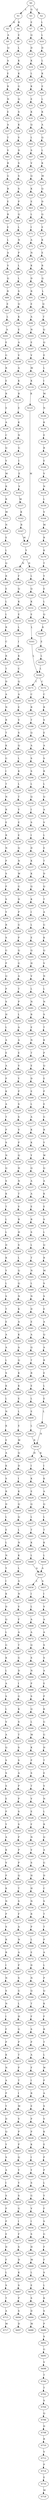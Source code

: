 strict digraph  {
	S0 -> S1 [ label = L ];
	S0 -> S2 [ label = E ];
	S0 -> S3 [ label = Q ];
	S1 -> S4 [ label = R ];
	S1 -> S5 [ label = K ];
	S2 -> S6 [ label = L ];
	S3 -> S7 [ label = E ];
	S4 -> S8 [ label = E ];
	S5 -> S9 [ label = A ];
	S6 -> S10 [ label = L ];
	S7 -> S11 [ label = Q ];
	S8 -> S12 [ label = L ];
	S9 -> S13 [ label = Q ];
	S10 -> S14 [ label = D ];
	S11 -> S15 [ label = D ];
	S12 -> S16 [ label = K ];
	S13 -> S17 [ label = A ];
	S14 -> S18 [ label = L ];
	S15 -> S19 [ label = K ];
	S16 -> S20 [ label = K ];
	S17 -> S21 [ label = E ];
	S18 -> S22 [ label = K ];
	S19 -> S23 [ label = L ];
	S20 -> S24 [ label = G ];
	S21 -> S25 [ label = R ];
	S22 -> S26 [ label = E ];
	S23 -> S27 [ label = K ];
	S24 -> S28 [ label = Q ];
	S25 -> S29 [ label = N ];
	S26 -> S30 [ label = L ];
	S27 -> S31 [ label = E ];
	S28 -> S32 [ label = S ];
	S29 -> S33 [ label = E ];
	S30 -> S34 [ label = K ];
	S31 -> S35 [ label = K ];
	S32 -> S36 [ label = K ];
	S33 -> S37 [ label = A ];
	S34 -> S38 [ label = A ];
	S35 -> S39 [ label = Q ];
	S36 -> S40 [ label = V ];
	S37 -> S41 [ label = T ];
	S38 -> S42 [ label = Q ];
	S39 -> S43 [ label = L ];
	S40 -> S44 [ label = D ];
	S41 -> S45 [ label = V ];
	S42 -> S46 [ label = L ];
	S43 -> S47 [ label = S ];
	S44 -> S48 [ label = S ];
	S45 -> S49 [ label = R ];
	S46 -> S50 [ label = K ];
	S47 -> S51 [ label = V ];
	S48 -> S52 [ label = S ];
	S49 -> S53 [ label = G ];
	S50 -> S54 [ label = M ];
	S51 -> S55 [ label = Q ];
	S52 -> S56 [ label = S ];
	S53 -> S57 [ label = R ];
	S54 -> S58 [ label = Q ];
	S55 -> S59 [ label = K ];
	S56 -> S60 [ label = P ];
	S57 -> S61 [ label = E ];
	S58 -> S62 [ label = D ];
	S59 -> S63 [ label = E ];
	S60 -> S64 [ label = Q ];
	S61 -> S65 [ label = R ];
	S62 -> S66 [ label = Q ];
	S63 -> S67 [ label = L ];
	S64 -> S68 [ label = L ];
	S65 -> S69 [ label = E ];
	S66 -> S70 [ label = E ];
	S67 -> S71 [ label = I ];
	S68 -> S72 [ label = N ];
	S69 -> S73 [ label = L ];
	S70 -> S74 [ label = K ];
	S71 -> S75 [ label = A ];
	S72 -> S76 [ label = P ];
	S73 -> S77 [ label = A ];
	S74 -> S78 [ label = E ];
	S75 -> S79 [ label = N ];
	S76 -> S80 [ label = L ];
	S77 -> S81 [ label = V ];
	S78 -> S82 [ label = R ];
	S79 -> S83 [ label = K ];
	S80 -> S84 [ label = L ];
	S81 -> S85 [ label = Q ];
	S82 -> S86 [ label = Q ];
	S83 -> S87 [ label = D ];
	S84 -> S88 [ label = S ];
	S85 -> S89 [ label = R ];
	S86 -> S90 [ label = L ];
	S87 -> S91 [ label = R ];
	S88 -> S92 [ label = Q ];
	S89 -> S93 [ label = E ];
	S90 -> S94 [ label = Q ];
	S91 -> S95 [ label = E ];
	S92 -> S96 [ label = K ];
	S93 -> S97 [ label = L ];
	S94 -> S98 [ label = T ];
	S95 -> S99 [ label = A ];
	S96 -> S100 [ label = E ];
	S97 -> S101 [ label = A ];
	S98 -> S102 [ label = Q ];
	S99 -> S103 [ label = N ];
	S100 -> S104 [ label = A ];
	S101 -> S105 [ label = E ];
	S102 -> S106 [ label = Q ];
	S103 -> S107 [ label = E ];
	S104 -> S108 [ label = V ];
	S105 -> S109 [ label = G ];
	S106 -> S110 [ label = E ];
	S107 -> S111 [ label = V ];
	S108 -> S112 [ label = A ];
	S109 -> S113 [ label = R ];
	S110 -> S114 [ label = L ];
	S111 -> S115 [ label = M ];
	S112 -> S116 [ label = K ];
	S113 -> S117 [ label = E ];
	S114 -> S118 [ label = I ];
	S115 -> S119 [ label = K ];
	S116 -> S120 [ label = R ];
	S117 -> S121 [ label = R ];
	S118 -> S122 [ label = M ];
	S119 -> S123 [ label = R ];
	S120 -> S124 [ label = E ];
	S121 -> S125 [ label = E ];
	S122 -> S126 [ label = N ];
	S123 -> S127 [ label = M ];
	S124 -> S128 [ label = K ];
	S125 -> S129 [ label = A ];
	S126 -> S130 [ label = K ];
	S127 -> S131 [ label = Y ];
	S128 -> S132 [ label = N ];
	S129 -> S133 [ label = C ];
	S130 -> S134 [ label = E ];
	S131 -> S135 [ label = N ];
	S131 -> S136 [ label = D ];
	S132 -> S137 [ label = G ];
	S133 -> S138 [ label = Q ];
	S134 -> S139 [ label = R ];
	S135 -> S140 [ label = F ];
	S136 -> S141 [ label = L ];
	S137 -> S142 [ label = I ];
	S138 -> S143 [ label = V ];
	S139 -> S144 [ label = E ];
	S140 -> S145 [ label = Q ];
	S141 -> S146 [ label = Q ];
	S142 -> S147 [ label = E ];
	S143 -> S148 [ label = M ];
	S144 -> S149 [ label = V ];
	S145 -> S150 [ label = K ];
	S146 -> S151 [ label = K ];
	S147 -> S152 [ label = V ];
	S148 -> S153 [ label = R ];
	S149 -> S154 [ label = N ];
	S150 -> S155 [ label = E ];
	S151 -> S156 [ label = E ];
	S152 -> S157 [ label = M ];
	S153 -> S158 [ label = R ];
	S154 -> S159 [ label = L ];
	S155 -> S160 [ label = L ];
	S156 -> S161 [ label = L ];
	S157 -> S162 [ label = K ];
	S158 -> S163 [ label = M ];
	S159 -> S164 [ label = V ];
	S160 -> S165 [ label = I ];
	S161 -> S166 [ label = L ];
	S162 -> S167 [ label = R ];
	S163 -> S168 [ label = N ];
	S164 -> S169 [ label = M ];
	S165 -> S170 [ label = K ];
	S166 -> S171 [ label = T ];
	S166 -> S172 [ label = C ];
	S167 -> S127 [ label = M ];
	S168 -> S173 [ label = E ];
	S169 -> S174 [ label = R ];
	S170 -> S175 [ label = C ];
	S171 -> S176 [ label = C ];
	S172 -> S177 [ label = C ];
	S173 -> S178 [ label = L ];
	S174 -> S179 [ label = K ];
	S175 -> S180 [ label = Q ];
	S176 -> S181 [ label = R ];
	S177 -> S182 [ label = R ];
	S178 -> S183 [ label = Q ];
	S179 -> S184 [ label = T ];
	S180 -> S185 [ label = A ];
	S181 -> S186 [ label = T ];
	S182 -> S187 [ label = S ];
	S183 -> S188 [ label = R ];
	S184 -> S189 [ label = Y ];
	S185 -> S190 [ label = E ];
	S186 -> S191 [ label = Q ];
	S187 -> S192 [ label = E ];
	S188 -> S193 [ label = E ];
	S189 -> S194 [ label = E ];
	S190 -> S195 [ label = V ];
	S191 -> S196 [ label = A ];
	S192 -> S197 [ label = A ];
	S193 -> S198 [ label = L ];
	S194 -> S199 [ label = L ];
	S195 -> S200 [ label = S ];
	S196 -> S201 [ label = S ];
	S197 -> S202 [ label = S ];
	S198 -> S203 [ label = L ];
	S199 -> S204 [ label = Q ];
	S200 -> S205 [ label = Q ];
	S201 -> S206 [ label = S ];
	S202 -> S207 [ label = R ];
	S203 -> S208 [ label = R ];
	S204 -> S209 [ label = K ];
	S205 -> S210 [ label = L ];
	S206 -> S211 [ label = L ];
	S207 -> S212 [ label = L ];
	S208 -> S213 [ label = C ];
	S209 -> S214 [ label = E ];
	S210 -> S215 [ label = K ];
	S211 -> S216 [ label = Q ];
	S212 -> S217 [ label = Q ];
	S213 -> S218 [ label = R ];
	S214 -> S219 [ label = L ];
	S215 -> S220 [ label = L ];
	S216 -> S221 [ label = I ];
	S217 -> S222 [ label = A ];
	S218 -> S223 [ label = T ];
	S219 -> S166 [ label = L ];
	S220 -> S224 [ label = T ];
	S221 -> S225 [ label = S ];
	S222 -> S226 [ label = V ];
	S223 -> S227 [ label = D ];
	S224 -> S228 [ label = Y ];
	S225 -> S229 [ label = I ];
	S226 -> S230 [ label = L ];
	S227 -> S231 [ label = A ];
	S228 -> S232 [ label = E ];
	S229 -> S233 [ label = D ];
	S230 -> S234 [ label = E ];
	S231 -> S235 [ label = N ];
	S232 -> S236 [ label = E ];
	S233 -> S237 [ label = K ];
	S234 -> S238 [ label = T ];
	S235 -> S239 [ label = R ];
	S236 -> S240 [ label = Q ];
	S237 -> S241 [ label = K ];
	S238 -> S242 [ label = D ];
	S239 -> S243 [ label = T ];
	S240 -> S244 [ label = N ];
	S241 -> S245 [ label = Q ];
	S242 -> S246 [ label = Q ];
	S243 -> S247 [ label = K ];
	S244 -> S248 [ label = W ];
	S245 -> S249 [ label = K ];
	S246 -> S250 [ label = T ];
	S247 -> S251 [ label = G ];
	S248 -> S252 [ label = G ];
	S249 -> S253 [ label = I ];
	S250 -> S254 [ label = A ];
	S251 -> S255 [ label = I ];
	S252 -> S256 [ label = D ];
	S253 -> S257 [ label = L ];
	S254 -> S258 [ label = G ];
	S255 -> S259 [ label = T ];
	S256 -> S260 [ label = P ];
	S257 -> S261 [ label = E ];
	S258 -> S262 [ label = K ];
	S259 -> S263 [ label = N ];
	S260 -> S264 [ label = G ];
	S261 -> S265 [ label = Q ];
	S262 -> S266 [ label = Q ];
	S263 -> S267 [ label = R ];
	S264 -> S268 [ label = P ];
	S265 -> S269 [ label = H ];
	S266 -> S270 [ label = V ];
	S267 -> S271 [ label = E ];
	S268 -> S272 [ label = Q ];
	S269 -> S273 [ label = V ];
	S270 -> S274 [ label = N ];
	S271 -> S275 [ label = R ];
	S272 -> S276 [ label = G ];
	S273 -> S277 [ label = L ];
	S274 -> S278 [ label = L ];
	S275 -> S279 [ label = N ];
	S276 -> S280 [ label = A ];
	S277 -> S281 [ label = N ];
	S278 -> S282 [ label = N ];
	S279 -> S283 [ label = P ];
	S280 -> S284 [ label = T ];
	S281 -> S285 [ label = R ];
	S282 -> S286 [ label = S ];
	S283 -> S287 [ label = S ];
	S284 -> S288 [ label = P ];
	S285 -> S289 [ label = E ];
	S286 -> S290 [ label = T ];
	S287 -> S291 [ label = P ];
	S288 -> S292 [ label = L ];
	S289 -> S293 [ label = N ];
	S290 -> S294 [ label = K ];
	S291 -> S295 [ label = S ];
	S292 -> S296 [ label = A ];
	S293 -> S297 [ label = T ];
	S294 -> S298 [ label = P ];
	S295 -> S299 [ label = Y ];
	S296 -> S300 [ label = A ];
	S297 -> S301 [ label = E ];
	S298 -> S302 [ label = Q ];
	S299 -> S303 [ label = R ];
	S300 -> S304 [ label = E ];
	S301 -> S305 [ label = D ];
	S302 -> S306 [ label = E ];
	S303 -> S307 [ label = S ];
	S304 -> S308 [ label = V ];
	S305 -> S309 [ label = E ];
	S306 -> S310 [ label = P ];
	S307 -> S311 [ label = G ];
	S308 -> S312 [ label = Y ];
	S309 -> S313 [ label = L ];
	S310 -> S314 [ label = E ];
	S311 -> S315 [ label = P ];
	S312 -> S316 [ label = P ];
	S313 -> S317 [ label = A ];
	S314 -> S318 [ label = G ];
	S315 -> S319 [ label = Q ];
	S316 -> S320 [ label = S ];
	S317 -> S321 [ label = K ];
	S318 -> S322 [ label = R ];
	S319 -> S323 [ label = P ];
	S320 -> S324 [ label = S ];
	S321 -> S325 [ label = K ];
	S322 -> S326 [ label = Y ];
	S323 -> S327 [ label = S ];
	S324 -> S328 [ label = V ];
	S325 -> S329 [ label = Y ];
	S326 -> S330 [ label = W ];
	S327 -> S331 [ label = H ];
	S328 -> S332 [ label = P ];
	S329 -> S333 [ label = Q ];
	S330 -> S334 [ label = Q ];
	S331 -> S335 [ label = L ];
	S332 -> S336 [ label = Q ];
	S333 -> S337 [ label = A ];
	S334 -> S338 [ label = A ];
	S335 -> S339 [ label = A ];
	S336 -> S340 [ label = H ];
	S337 -> S341 [ label = A ];
	S338 -> S342 [ label = K ];
	S339 -> S343 [ label = E ];
	S340 -> S344 [ label = N ];
	S341 -> S345 [ label = E ];
	S342 -> S346 [ label = E ];
	S343 -> S347 [ label = A ];
	S344 -> S348 [ label = T ];
	S345 -> S349 [ label = R ];
	S346 -> S350 [ label = S ];
	S347 -> S351 [ label = P ];
	S348 -> S352 [ label = V ];
	S349 -> S353 [ label = S ];
	S350 -> S354 [ label = L ];
	S351 -> S355 [ label = K ];
	S352 -> S356 [ label = R ];
	S353 -> S357 [ label = L ];
	S354 -> S358 [ label = Q ];
	S355 -> S359 [ label = A ];
	S356 -> S360 [ label = H ];
	S357 -> S361 [ label = T ];
	S358 -> S362 [ label = R ];
	S359 -> S363 [ label = T ];
	S360 -> S364 [ label = S ];
	S361 -> S365 [ label = N ];
	S362 -> S366 [ label = M ];
	S363 -> S367 [ label = P ];
	S364 -> S368 [ label = L ];
	S365 -> S369 [ label = L ];
	S366 -> S370 [ label = S ];
	S367 -> S371 [ label = S ];
	S368 -> S372 [ label = Q ];
	S369 -> S373 [ label = N ];
	S370 -> S374 [ label = S ];
	S371 -> S375 [ label = N ];
	S372 -> S376 [ label = Q ];
	S373 -> S377 [ label = D ];
	S374 -> S378 [ label = E ];
	S375 -> S379 [ label = Q ];
	S376 -> S380 [ label = N ];
	S377 -> S381 [ label = E ];
	S378 -> S382 [ label = A ];
	S379 -> S383 [ label = S ];
	S380 -> S384 [ label = K ];
	S381 -> S385 [ label = A ];
	S382 -> S386 [ label = Q ];
	S383 -> S387 [ label = K ];
	S384 -> S388 [ label = A ];
	S385 -> S389 [ label = Q ];
	S386 -> S390 [ label = A ];
	S387 -> S391 [ label = T ];
	S388 -> S392 [ label = K ];
	S389 -> S393 [ label = T ];
	S390 -> S394 [ label = R ];
	S391 -> S395 [ label = L ];
	S392 -> S396 [ label = A ];
	S393 -> S397 [ label = R ];
	S394 -> S398 [ label = E ];
	S395 -> S399 [ label = L ];
	S396 -> S400 [ label = Q ];
	S397 -> S401 [ label = E ];
	S398 -> S402 [ label = L ];
	S399 -> S403 [ label = D ];
	S400 -> S404 [ label = K ];
	S401 -> S405 [ label = L ];
	S402 -> S406 [ label = E ];
	S403 -> S407 [ label = K ];
	S404 -> S408 [ label = K ];
	S405 -> S409 [ label = E ];
	S406 -> S410 [ label = L ];
	S407 -> S411 [ label = Y ];
	S408 -> S412 [ label = E ];
	S409 -> S413 [ label = L ];
	S410 -> S414 [ label = R ];
	S411 -> S415 [ label = L ];
	S412 -> S416 [ label = L ];
	S413 -> S414 [ label = R ];
	S414 -> S417 [ label = H ];
	S414 -> S418 [ label = K ];
	S415 -> S419 [ label = S ];
	S416 -> S420 [ label = E ];
	S417 -> S421 [ label = I ];
	S418 -> S422 [ label = I ];
	S419 -> S423 [ label = T ];
	S420 -> S424 [ label = M ];
	S421 -> S425 [ label = K ];
	S422 -> S426 [ label = K ];
	S423 -> S427 [ label = E ];
	S424 -> S428 [ label = Q ];
	S425 -> S429 [ label = E ];
	S426 -> S430 [ label = A ];
	S427 -> S431 [ label = A ];
	S428 -> S432 [ label = D ];
	S429 -> S433 [ label = Q ];
	S430 -> S434 [ label = Q ];
	S431 -> S435 [ label = A ];
	S432 -> S436 [ label = I ];
	S433 -> S437 [ label = L ];
	S434 -> S438 [ label = L ];
	S435 -> S439 [ label = L ];
	S436 -> S440 [ label = K ];
	S437 -> S441 [ label = T ];
	S438 -> S442 [ label = T ];
	S439 -> S443 [ label = S ];
	S440 -> S444 [ label = Q ];
	S441 -> S445 [ label = K ];
	S442 -> S446 [ label = K ];
	S443 -> S447 [ label = K ];
	S444 -> S448 [ label = Q ];
	S445 -> S449 [ label = L ];
	S446 -> S450 [ label = L ];
	S447 -> S451 [ label = L ];
	S448 -> S452 [ label = L ];
	S449 -> S453 [ label = A ];
	S450 -> S453 [ label = A ];
	S451 -> S454 [ label = N ];
	S452 -> S455 [ label = N ];
	S453 -> S456 [ label = L ];
	S453 -> S457 [ label = A ];
	S454 -> S458 [ label = K ];
	S455 -> S459 [ label = K ];
	S456 -> S460 [ label = I ];
	S457 -> S461 [ label = I ];
	S458 -> S462 [ label = E ];
	S459 -> S463 [ label = L ];
	S460 -> S464 [ label = L ];
	S461 -> S465 [ label = V ];
	S462 -> S466 [ label = A ];
	S463 -> S467 [ label = A ];
	S464 -> S468 [ label = A ];
	S465 -> S469 [ label = A ];
	S466 -> S470 [ label = K ];
	S467 -> S471 [ label = N ];
	S468 -> S472 [ label = A ];
	S469 -> S473 [ label = A ];
	S470 -> S474 [ label = S ];
	S471 -> S475 [ label = V ];
	S472 -> S476 [ label = Q ];
	S473 -> S477 [ label = S ];
	S474 -> S478 [ label = R ];
	S475 -> S479 [ label = F ];
	S476 -> S480 [ label = S ];
	S477 -> S481 [ label = S ];
	S478 -> S482 [ label = D ];
	S479 -> S483 [ label = A ];
	S480 -> S484 [ label = N ];
	S481 -> S485 [ label = A ];
	S482 -> S486 [ label = L ];
	S483 -> S487 [ label = T ];
	S484 -> S488 [ label = P ];
	S485 -> S489 [ label = E ];
	S486 -> S490 [ label = E ];
	S487 -> S491 [ label = G ];
	S488 -> S492 [ label = S ];
	S489 -> S493 [ label = P ];
	S490 -> S494 [ label = L ];
	S491 -> S495 [ label = D ];
	S492 -> S496 [ label = Q ];
	S493 -> S497 [ label = K ];
	S494 -> S498 [ label = N ];
	S495 -> S499 [ label = I ];
	S496 -> S500 [ label = L ];
	S497 -> S501 [ label = G ];
	S498 -> S502 [ label = Y ];
	S499 -> S503 [ label = G ];
	S500 -> S504 [ label = M ];
	S501 -> S505 [ label = G ];
	S502 -> S506 [ label = I ];
	S503 -> S507 [ label = K ];
	S504 -> S508 [ label = K ];
	S505 -> S509 [ label = H ];
	S506 -> S510 [ label = K ];
	S507 -> S511 [ label = S ];
	S508 -> S512 [ label = P ];
	S509 -> S513 [ label = T ];
	S510 -> S514 [ label = D ];
	S511 -> S515 [ label = T ];
	S512 -> S516 [ label = S ];
	S513 -> S517 [ label = E ];
	S514 -> S518 [ label = Q ];
	S515 -> S519 [ label = S ];
	S516 -> S520 [ label = T ];
	S517 -> S521 [ label = V ];
	S518 -> S522 [ label = L ];
	S519 -> S523 [ label = S ];
	S520 -> S524 [ label = V ];
	S521 -> S525 [ label = N ];
	S522 -> S526 [ label = G ];
	S523 -> S527 [ label = A ];
	S524 -> S528 [ label = E ];
	S525 -> S529 [ label = L ];
	S526 -> S530 [ label = K ];
	S527 -> S531 [ label = P ];
	S528 -> S532 [ label = F ];
	S529 -> S533 [ label = R ];
	S530 -> S534 [ label = L ];
	S531 -> S535 [ label = P ];
	S532 -> S536 [ label = N ];
	S533 -> S537 [ label = Q ];
	S534 -> S538 [ label = A ];
	S535 -> S539 [ label = S ];
	S536 -> S540 [ label = V ];
	S537 -> S541 [ label = A ];
	S538 -> S542 [ label = S ];
	S539 -> S543 [ label = S ];
	S540 -> S544 [ label = S ];
	S541 -> S545 [ label = G ];
	S542 -> S546 [ label = L ];
	S543 -> S547 [ label = P ];
	S544 -> S548 [ label = H ];
	S545 -> S549 [ label = D ];
	S546 -> S550 [ label = V ];
	S547 -> S551 [ label = P ];
	S548 -> S552 [ label = H ];
	S549 -> S553 [ label = C ];
	S550 -> S554 [ label = A ];
	S551 -> S555 [ label = P ];
	S552 -> S556 [ label = N ];
	S553 -> S557 [ label = S ];
	S554 -> S558 [ label = Q ];
	S555 -> S559 [ label = Q ];
	S556 -> S560 [ label = R ];
	S557 -> S561 [ label = T ];
	S558 -> S562 [ label = S ];
	S559 -> S563 [ label = T ];
	S560 -> S564 [ label = P ];
	S561 -> S565 [ label = T ];
	S562 -> S566 [ label = S ];
	S563 -> S567 [ label = S ];
	S564 -> S568 [ label = L ];
	S565 -> S569 [ label = P ];
	S566 -> S570 [ label = S ];
	S567 -> S571 [ label = F ];
	S568 -> S572 [ label = E ];
	S569 -> S573 [ label = A ];
	S570 -> S574 [ label = E ];
	S571 -> S575 [ label = A ];
	S572 -> S576 [ label = D ];
	S573 -> S577 [ label = L ];
	S574 -> S578 [ label = P ];
	S575 -> S579 [ label = N ];
	S576 -> S580 [ label = N ];
	S577 -> S581 [ label = P ];
	S578 -> S582 [ label = Y ];
	S579 -> S583 [ label = A ];
	S580 -> S584 [ label = Q ];
	S581 -> S585 [ label = Q ];
	S582 -> S586 [ label = A ];
	S583 -> S587 [ label = P ];
	S584 -> S588 [ label = T ];
	S585 -> S589 [ label = K ];
	S586 -> S590 [ label = K ];
	S587 -> S591 [ label = S ];
	S588 -> S592 [ label = F ];
	S589 -> S593 [ label = F ];
	S590 -> S594 [ label = V ];
	S591 -> S595 [ label = G ];
	S592 -> S596 [ label = S ];
	S593 -> S597 [ label = R ];
	S594 -> S598 [ label = P ];
	S595 -> S599 [ label = L ];
	S596 -> S600 [ label = P ];
	S597 -> S601 [ label = T ];
	S598 -> S602 [ label = K ];
	S599 -> S603 [ label = H ];
	S600 -> S604 [ label = A ];
	S601 -> S605 [ label = L ];
	S602 -> S606 [ label = N ];
	S603 -> S607 [ label = G ];
	S604 -> S608 [ label = F ];
	S605 -> S609 [ label = W ];
	S606 -> S610 [ label = P ];
	S607 -> S611 [ label = P ];
	S608 -> S612 [ label = I ];
	S609 -> S613 [ label = P ];
	S610 -> S614 [ label = S ];
	S611 -> S615 [ label = T ];
	S612 -> S616 [ label = R ];
	S613 -> S617 [ label = A ];
	S614 -> S618 [ label = R ];
	S615 -> S619 [ label = P ];
	S616 -> S620 [ label = E ];
	S617 -> S621 [ label = S ];
	S618 -> S622 [ label = R ];
	S619 -> S623 [ label = T ];
	S620 -> S624 [ label = P ];
	S621 -> S625 [ label = V ];
	S622 -> S626 [ label = I ];
	S623 -> S627 [ label = I ];
	S624 -> S628 [ label = P ];
	S625 -> S629 [ label = K ];
	S626 -> S630 [ label = N ];
	S627 -> S631 [ label = M ];
	S628 -> S632 [ label = K ];
	S629 -> S633 [ label = E ];
	S630 -> S634 [ label = S ];
	S631 -> S635 [ label = V ];
	S632 -> S636 [ label = I ];
	S633 -> S637 [ label = P ];
	S634 -> S638 [ label = N ];
	S635 -> S639 [ label = P ];
	S636 -> S640 [ label = Y ];
	S637 -> S641 [ label = P ];
	S638 -> S642 [ label = I ];
	S639 -> S643 [ label = P ];
	S640 -> S644 [ label = S ];
	S641 -> S645 [ label = L ];
	S642 -> S646 [ label = F ];
	S643 -> S647 [ label = Q ];
	S644 -> S648 [ label = G ];
	S645 -> S649 [ label = Y ];
	S646 -> S650 [ label = P ];
	S647 -> S651 [ label = Y ];
	S648 -> S652 [ label = V ];
	S649 -> S653 [ label = F ];
	S650 -> S654 [ label = K ];
	S651 -> S655 [ label = Y ];
	S652 -> S656 [ label = I ];
	S653 -> S657 [ label = S ];
	S654 -> S658 [ label = N ];
	S655 -> S659 [ label = S ];
	S656 -> S660 [ label = S ];
	S657 -> S661 [ label = G ];
	S658 -> S662 [ label = A ];
	S659 -> S663 [ label = G ];
	S660 -> S664 [ label = H ];
	S661 -> S665 [ label = F ];
	S662 -> S666 [ label = P ];
	S663 -> S667 [ label = I ];
	S664 -> S668 [ label = M ];
	S665 -> S669 [ label = F ];
	S666 -> S670 [ label = Y ];
	S667 -> S671 [ label = F ];
	S668 -> S672 [ label = L ];
	S669 -> S673 [ label = S ];
	S670 -> S674 [ label = D ];
	S671 -> S675 [ label = S ];
	S672 -> S676 [ label = E ];
	S673 -> S677 [ label = L ];
	S674 -> S678 [ label = Q ];
	S675 -> S679 [ label = D ];
	S676 -> S680 [ label = S ];
	S677 -> S681 [ label = K ];
	S678 -> S682 [ label = Y ];
	S679 -> S683 [ label = K ];
	S680 -> S684 [ label = D ];
	S681 -> S685 [ label = S ];
	S682 -> S686 [ label = S ];
	S683 -> S687 [ label = S ];
	S684 -> S688 [ label = M ];
	S685 -> S689 [ label = P ];
	S686 -> S690 [ label = A ];
	S687 -> S691 [ label = P ];
	S689 -> S692 [ label = S ];
	S690 -> S693 [ label = I ];
	S691 -> S694 [ label = S ];
	S692 -> S695 [ label = G ];
	S693 -> S696 [ label = S ];
	S694 -> S697 [ label = D ];
	S695 -> S698 [ label = V ];
	S696 -> S699 [ label = P ];
	S698 -> S700 [ label = T ];
	S699 -> S701 [ label = P ];
	S700 -> S702 [ label = T ];
	S701 -> S703 [ label = E ];
	S702 -> S704 [ label = S ];
	S703 -> S705 [ label = D ];
	S704 -> S706 [ label = Q ];
	S705 -> S707 [ label = F ];
	S706 -> S708 [ label = D ];
	S707 -> S709 [ label = L ];
	S708 -> S710 [ label = R ];
	S709 -> S711 [ label = S ];
	S710 -> S712 [ label = V ];
	S711 -> S713 [ label = T ];
	S712 -> S714 [ label = P ];
	S713 -> S715 [ label = A ];
	S714 -> S716 [ label = E ];
	S715 -> S717 [ label = M ];
	S716 -> S718 [ label = M ];
}

